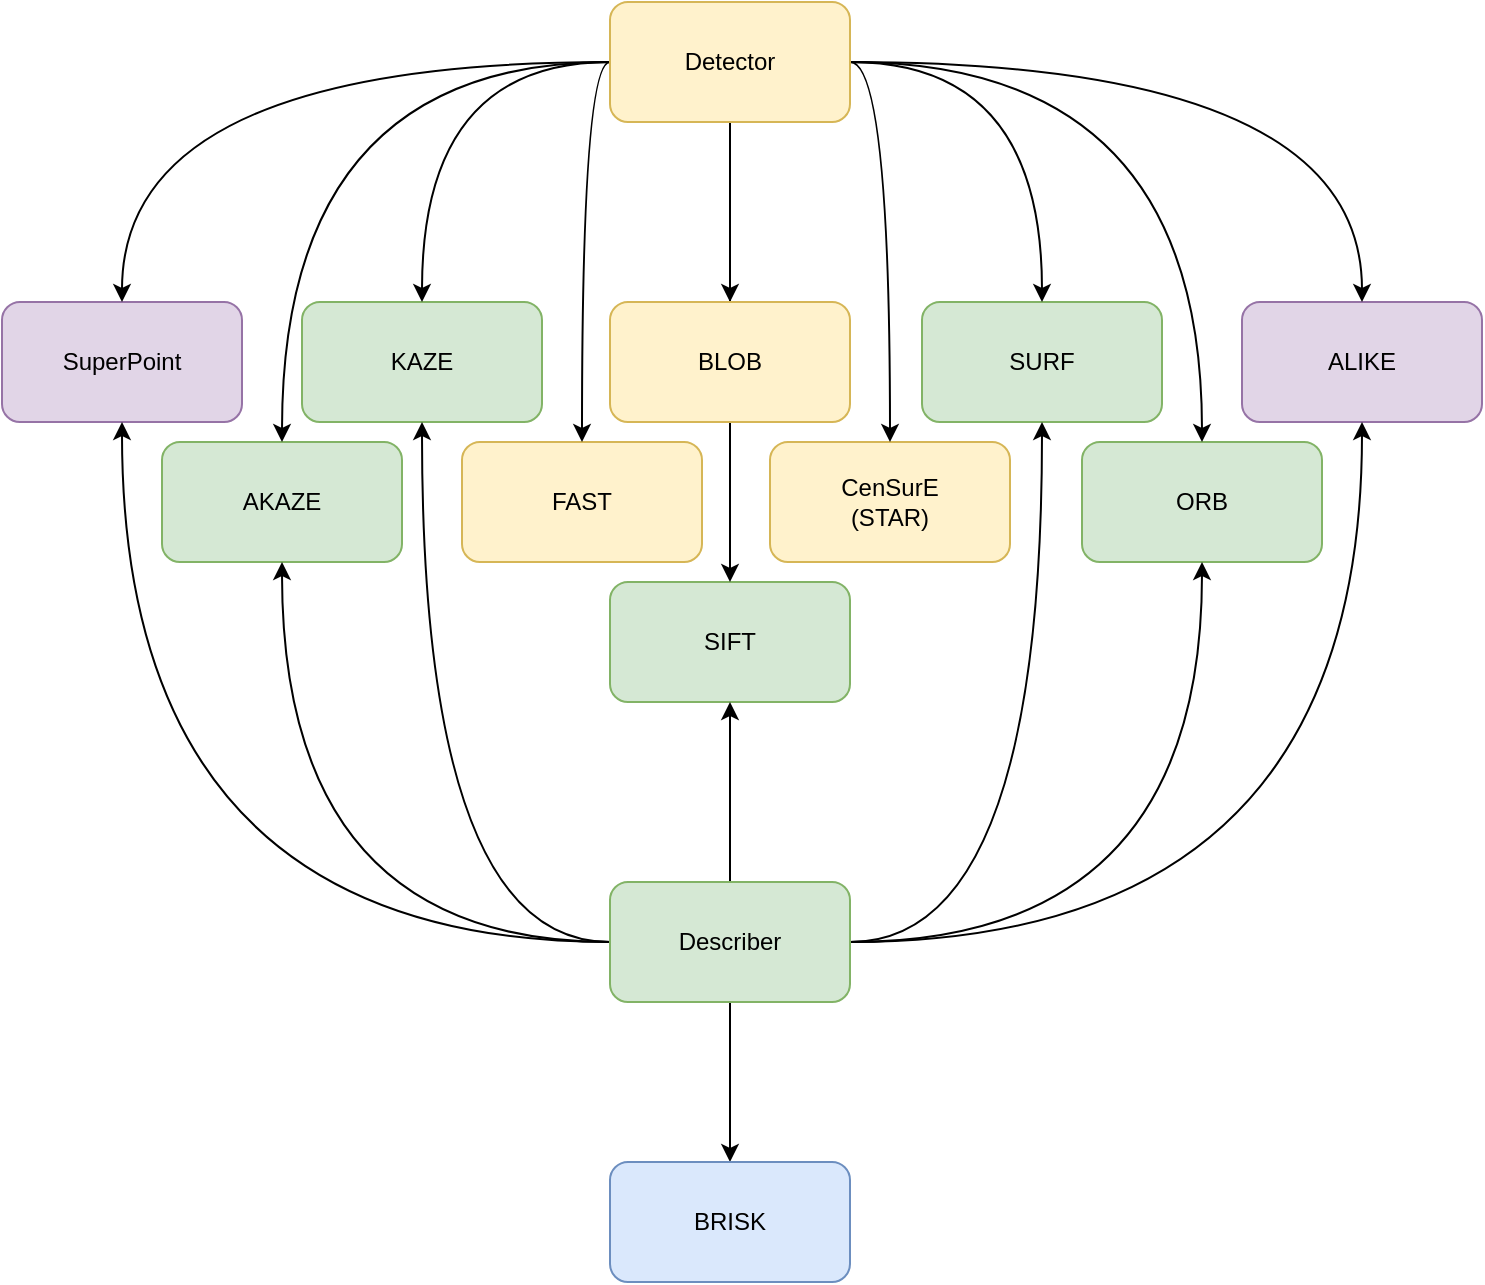 <mxfile version="24.7.16">
  <diagram name="Page-1" id="sWZGb71PeXcAvq9mFSg-">
    <mxGraphModel dx="1420" dy="732" grid="1" gridSize="10" guides="1" tooltips="1" connect="1" arrows="1" fold="1" page="1" pageScale="1" pageWidth="827" pageHeight="1169" math="0" shadow="0">
      <root>
        <mxCell id="0" />
        <mxCell id="1" parent="0" />
        <mxCell id="1YRwYZP7mux8M5gWQW1v-1" value="SIFT" style="rounded=1;whiteSpace=wrap;html=1;fillColor=#d5e8d4;strokeColor=#82b366;" vertex="1" parent="1">
          <mxGeometry x="354" y="480" width="120" height="60" as="geometry" />
        </mxCell>
        <mxCell id="1YRwYZP7mux8M5gWQW1v-2" value="SURF" style="rounded=1;whiteSpace=wrap;html=1;fillColor=#d5e8d4;strokeColor=#82b366;" vertex="1" parent="1">
          <mxGeometry x="510" y="340" width="120" height="60" as="geometry" />
        </mxCell>
        <mxCell id="1YRwYZP7mux8M5gWQW1v-3" value="FAST" style="rounded=1;whiteSpace=wrap;html=1;fillColor=#fff2cc;strokeColor=#d6b656;" vertex="1" parent="1">
          <mxGeometry x="280" y="410" width="120" height="60" as="geometry" />
        </mxCell>
        <mxCell id="1YRwYZP7mux8M5gWQW1v-4" value="SuperPoint" style="rounded=1;whiteSpace=wrap;html=1;fillColor=#e1d5e7;strokeColor=#9673a6;" vertex="1" parent="1">
          <mxGeometry x="50" y="340" width="120" height="60" as="geometry" />
        </mxCell>
        <mxCell id="1YRwYZP7mux8M5gWQW1v-5" value="&lt;div&gt;CenSurE&lt;/div&gt;&lt;div&gt;(STAR)&lt;br&gt;&lt;/div&gt;" style="rounded=1;whiteSpace=wrap;html=1;fillColor=#fff2cc;strokeColor=#d6b656;" vertex="1" parent="1">
          <mxGeometry x="434" y="410" width="120" height="60" as="geometry" />
        </mxCell>
        <mxCell id="1YRwYZP7mux8M5gWQW1v-6" value="ORB" style="rounded=1;whiteSpace=wrap;html=1;fillColor=#d5e8d4;strokeColor=#82b366;" vertex="1" parent="1">
          <mxGeometry x="590" y="410" width="120" height="60" as="geometry" />
        </mxCell>
        <mxCell id="1YRwYZP7mux8M5gWQW1v-7" value="AKAZE" style="rounded=1;whiteSpace=wrap;html=1;fillColor=#d5e8d4;strokeColor=#82b366;" vertex="1" parent="1">
          <mxGeometry x="130" y="410" width="120" height="60" as="geometry" />
        </mxCell>
        <mxCell id="1YRwYZP7mux8M5gWQW1v-8" value="KAZE" style="rounded=1;whiteSpace=wrap;html=1;fillColor=#d5e8d4;strokeColor=#82b366;" vertex="1" parent="1">
          <mxGeometry x="200" y="340" width="120" height="60" as="geometry" />
        </mxCell>
        <mxCell id="1YRwYZP7mux8M5gWQW1v-9" value="ALIKE" style="rounded=1;whiteSpace=wrap;html=1;fillColor=#e1d5e7;strokeColor=#9673a6;" vertex="1" parent="1">
          <mxGeometry x="670" y="340" width="120" height="60" as="geometry" />
        </mxCell>
        <mxCell id="1YRwYZP7mux8M5gWQW1v-12" style="edgeStyle=orthogonalEdgeStyle;rounded=1;orthogonalLoop=1;jettySize=auto;html=1;curved=1;" edge="1" parent="1" source="1YRwYZP7mux8M5gWQW1v-11" target="1YRwYZP7mux8M5gWQW1v-1">
          <mxGeometry relative="1" as="geometry" />
        </mxCell>
        <mxCell id="1YRwYZP7mux8M5gWQW1v-13" style="edgeStyle=orthogonalEdgeStyle;rounded=1;orthogonalLoop=1;jettySize=auto;html=1;curved=1;" edge="1" parent="1" source="1YRwYZP7mux8M5gWQW1v-11" target="1YRwYZP7mux8M5gWQW1v-2">
          <mxGeometry relative="1" as="geometry" />
        </mxCell>
        <mxCell id="1YRwYZP7mux8M5gWQW1v-14" style="edgeStyle=orthogonalEdgeStyle;orthogonalLoop=1;jettySize=auto;html=1;curved=1;" edge="1" parent="1" source="1YRwYZP7mux8M5gWQW1v-11" target="1YRwYZP7mux8M5gWQW1v-9">
          <mxGeometry relative="1" as="geometry" />
        </mxCell>
        <mxCell id="1YRwYZP7mux8M5gWQW1v-15" style="edgeStyle=orthogonalEdgeStyle;orthogonalLoop=1;jettySize=auto;html=1;curved=1;" edge="1" parent="1" source="1YRwYZP7mux8M5gWQW1v-11" target="1YRwYZP7mux8M5gWQW1v-3">
          <mxGeometry relative="1" as="geometry">
            <Array as="points">
              <mxPoint x="340" y="220" />
            </Array>
          </mxGeometry>
        </mxCell>
        <mxCell id="1YRwYZP7mux8M5gWQW1v-16" style="edgeStyle=orthogonalEdgeStyle;rounded=1;orthogonalLoop=1;jettySize=auto;html=1;curved=1;" edge="1" parent="1" source="1YRwYZP7mux8M5gWQW1v-11" target="1YRwYZP7mux8M5gWQW1v-8">
          <mxGeometry relative="1" as="geometry" />
        </mxCell>
        <mxCell id="1YRwYZP7mux8M5gWQW1v-17" style="edgeStyle=orthogonalEdgeStyle;rounded=1;orthogonalLoop=1;jettySize=auto;html=1;curved=1;" edge="1" parent="1" source="1YRwYZP7mux8M5gWQW1v-11" target="1YRwYZP7mux8M5gWQW1v-5">
          <mxGeometry relative="1" as="geometry">
            <Array as="points">
              <mxPoint x="494" y="220" />
            </Array>
          </mxGeometry>
        </mxCell>
        <mxCell id="1YRwYZP7mux8M5gWQW1v-18" style="edgeStyle=orthogonalEdgeStyle;rounded=1;orthogonalLoop=1;jettySize=auto;html=1;curved=1;" edge="1" parent="1" source="1YRwYZP7mux8M5gWQW1v-11" target="1YRwYZP7mux8M5gWQW1v-4">
          <mxGeometry relative="1" as="geometry">
            <Array as="points">
              <mxPoint x="110" y="220" />
            </Array>
          </mxGeometry>
        </mxCell>
        <mxCell id="1YRwYZP7mux8M5gWQW1v-19" style="edgeStyle=orthogonalEdgeStyle;rounded=1;orthogonalLoop=1;jettySize=auto;html=1;curved=1;" edge="1" parent="1" source="1YRwYZP7mux8M5gWQW1v-11" target="1YRwYZP7mux8M5gWQW1v-7">
          <mxGeometry relative="1" as="geometry" />
        </mxCell>
        <mxCell id="1YRwYZP7mux8M5gWQW1v-20" style="edgeStyle=orthogonalEdgeStyle;rounded=1;orthogonalLoop=1;jettySize=auto;html=1;curved=1;" edge="1" parent="1" source="1YRwYZP7mux8M5gWQW1v-11" target="1YRwYZP7mux8M5gWQW1v-6">
          <mxGeometry relative="1" as="geometry" />
        </mxCell>
        <mxCell id="1YRwYZP7mux8M5gWQW1v-21" style="edgeStyle=orthogonalEdgeStyle;rounded=1;orthogonalLoop=1;jettySize=auto;html=1;jumpStyle=none;" edge="1" parent="1" source="1YRwYZP7mux8M5gWQW1v-11" target="1YRwYZP7mux8M5gWQW1v-10">
          <mxGeometry relative="1" as="geometry" />
        </mxCell>
        <mxCell id="1YRwYZP7mux8M5gWQW1v-11" value="Detector" style="rounded=1;whiteSpace=wrap;html=1;fillColor=#fff2cc;strokeColor=#d6b656;" vertex="1" parent="1">
          <mxGeometry x="354" y="190" width="120" height="60" as="geometry" />
        </mxCell>
        <mxCell id="1YRwYZP7mux8M5gWQW1v-23" style="edgeStyle=orthogonalEdgeStyle;rounded=1;orthogonalLoop=1;jettySize=auto;html=1;curved=1;" edge="1" parent="1" source="1YRwYZP7mux8M5gWQW1v-22" target="1YRwYZP7mux8M5gWQW1v-6">
          <mxGeometry relative="1" as="geometry" />
        </mxCell>
        <mxCell id="1YRwYZP7mux8M5gWQW1v-24" style="edgeStyle=orthogonalEdgeStyle;rounded=1;orthogonalLoop=1;jettySize=auto;html=1;curved=1;" edge="1" parent="1" source="1YRwYZP7mux8M5gWQW1v-22" target="1YRwYZP7mux8M5gWQW1v-1">
          <mxGeometry relative="1" as="geometry" />
        </mxCell>
        <mxCell id="1YRwYZP7mux8M5gWQW1v-25" style="edgeStyle=orthogonalEdgeStyle;rounded=1;orthogonalLoop=1;jettySize=auto;html=1;curved=1;" edge="1" parent="1" source="1YRwYZP7mux8M5gWQW1v-22" target="1YRwYZP7mux8M5gWQW1v-2">
          <mxGeometry relative="1" as="geometry" />
        </mxCell>
        <mxCell id="1YRwYZP7mux8M5gWQW1v-26" style="edgeStyle=orthogonalEdgeStyle;rounded=1;orthogonalLoop=1;jettySize=auto;html=1;curved=1;" edge="1" parent="1" source="1YRwYZP7mux8M5gWQW1v-22" target="1YRwYZP7mux8M5gWQW1v-9">
          <mxGeometry relative="1" as="geometry" />
        </mxCell>
        <mxCell id="1YRwYZP7mux8M5gWQW1v-28" style="edgeStyle=orthogonalEdgeStyle;rounded=1;orthogonalLoop=1;jettySize=auto;html=1;curved=1;" edge="1" parent="1" source="1YRwYZP7mux8M5gWQW1v-22" target="1YRwYZP7mux8M5gWQW1v-7">
          <mxGeometry relative="1" as="geometry" />
        </mxCell>
        <mxCell id="1YRwYZP7mux8M5gWQW1v-29" style="edgeStyle=orthogonalEdgeStyle;rounded=1;orthogonalLoop=1;jettySize=auto;html=1;curved=1;" edge="1" parent="1" source="1YRwYZP7mux8M5gWQW1v-22" target="1YRwYZP7mux8M5gWQW1v-8">
          <mxGeometry relative="1" as="geometry" />
        </mxCell>
        <mxCell id="1YRwYZP7mux8M5gWQW1v-31" style="edgeStyle=orthogonalEdgeStyle;rounded=1;orthogonalLoop=1;jettySize=auto;html=1;curved=1;" edge="1" parent="1" source="1YRwYZP7mux8M5gWQW1v-22" target="1YRwYZP7mux8M5gWQW1v-30">
          <mxGeometry relative="1" as="geometry" />
        </mxCell>
        <mxCell id="1YRwYZP7mux8M5gWQW1v-35" style="edgeStyle=orthogonalEdgeStyle;rounded=1;orthogonalLoop=1;jettySize=auto;html=1;curved=1;" edge="1" parent="1" source="1YRwYZP7mux8M5gWQW1v-22" target="1YRwYZP7mux8M5gWQW1v-4">
          <mxGeometry relative="1" as="geometry" />
        </mxCell>
        <mxCell id="1YRwYZP7mux8M5gWQW1v-22" value="Describer" style="rounded=1;whiteSpace=wrap;html=1;fillColor=#d5e8d4;strokeColor=#82b366;" vertex="1" parent="1">
          <mxGeometry x="354" y="630" width="120" height="60" as="geometry" />
        </mxCell>
        <mxCell id="1YRwYZP7mux8M5gWQW1v-30" value="BRISK" style="rounded=1;whiteSpace=wrap;html=1;fillColor=#dae8fc;strokeColor=#6c8ebf;" vertex="1" parent="1">
          <mxGeometry x="354" y="770" width="120" height="60" as="geometry" />
        </mxCell>
        <mxCell id="1YRwYZP7mux8M5gWQW1v-10" value="BLOB" style="rounded=1;whiteSpace=wrap;html=1;fillColor=#fff2cc;strokeColor=#d6b656;" vertex="1" parent="1">
          <mxGeometry x="354" y="340" width="120" height="60" as="geometry" />
        </mxCell>
      </root>
    </mxGraphModel>
  </diagram>
</mxfile>
